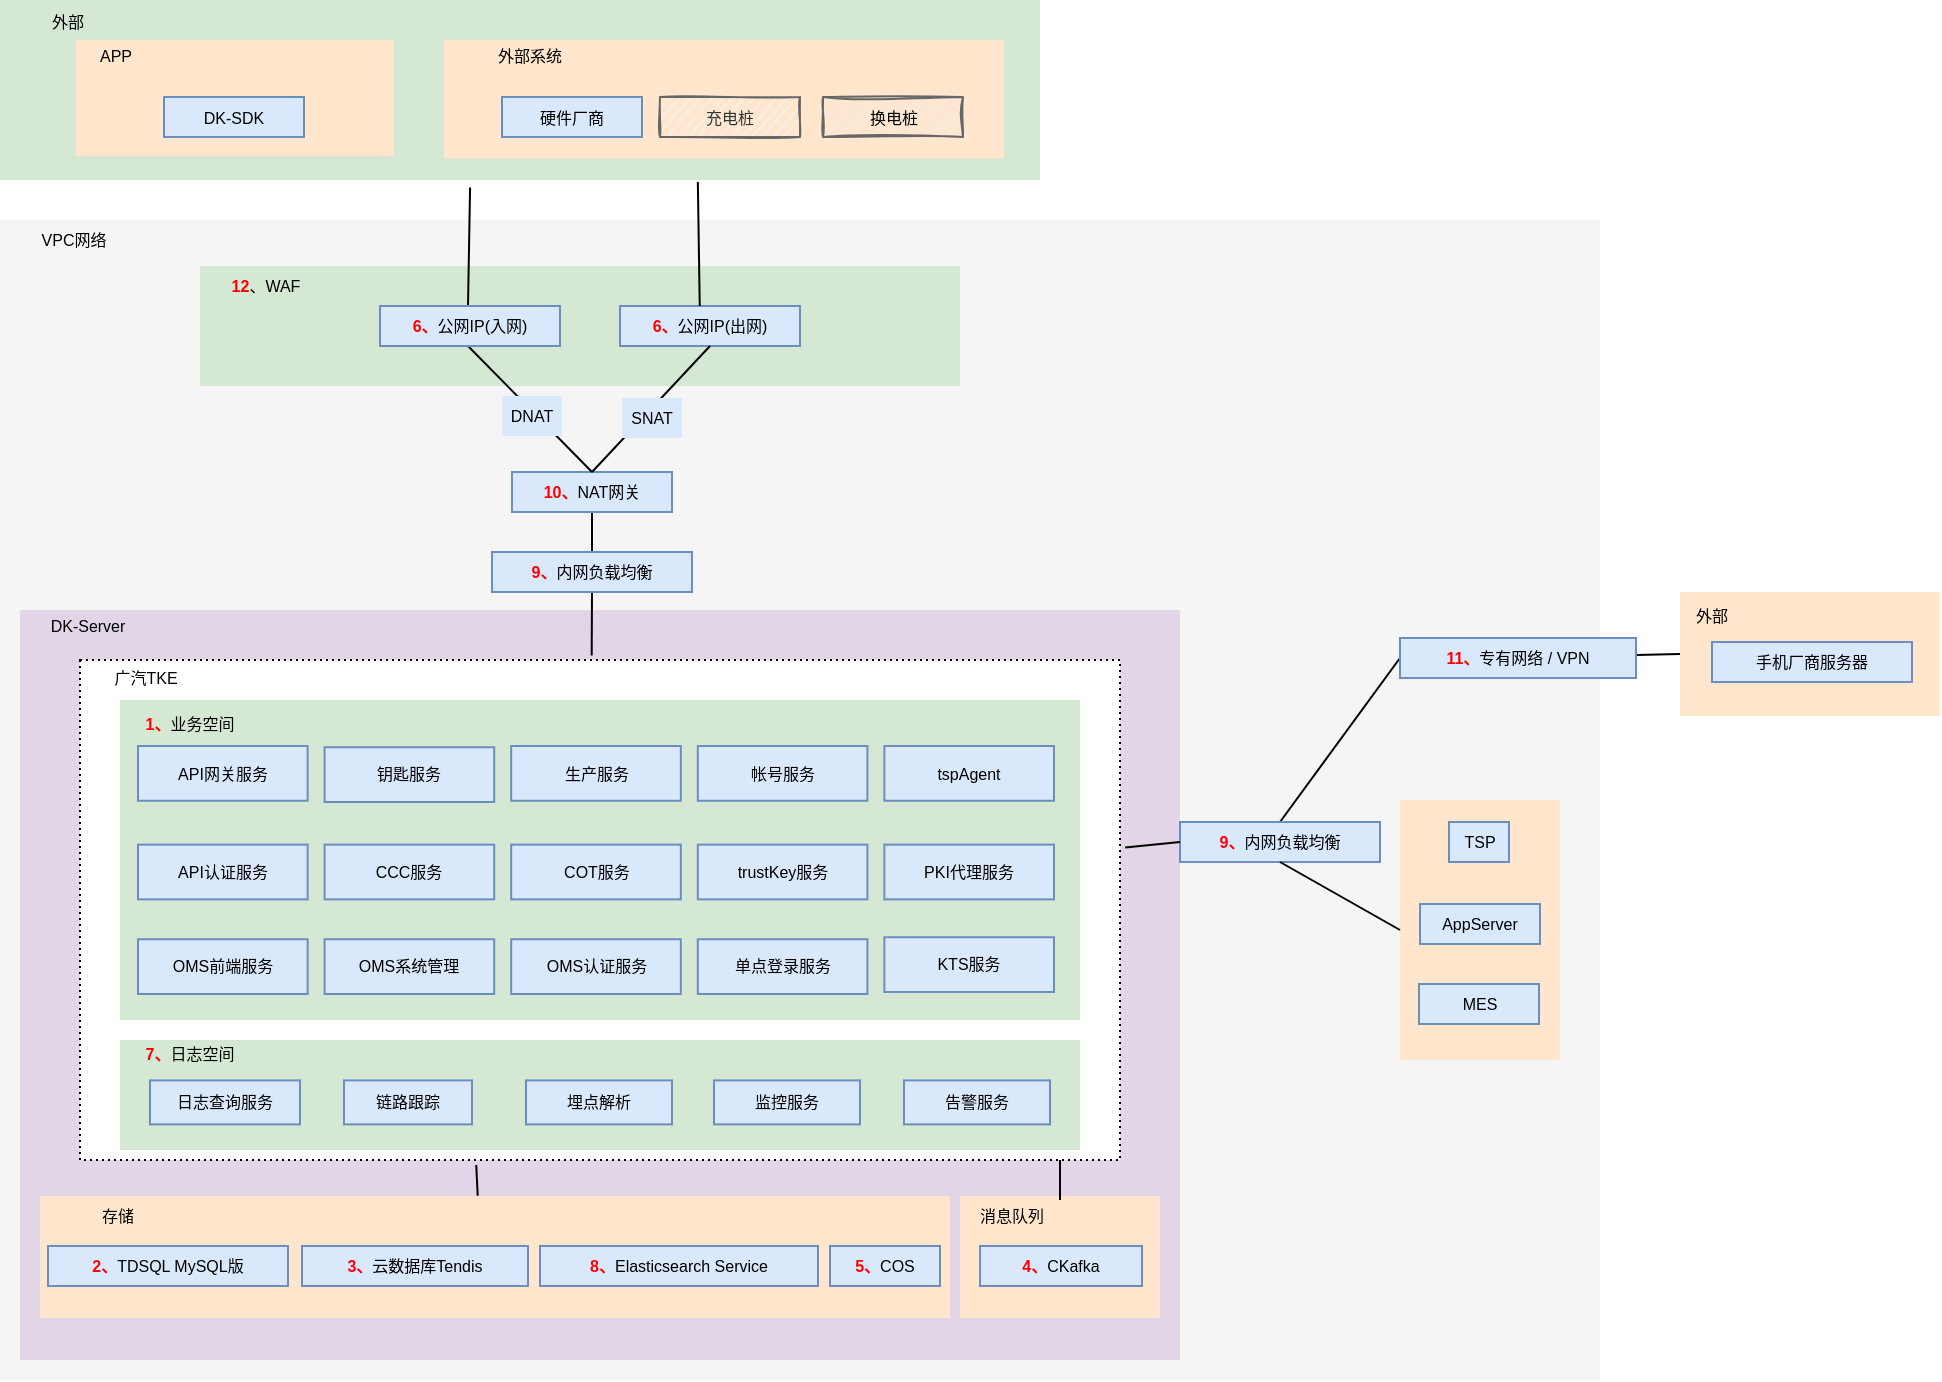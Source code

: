 <mxfile version="20.4.1" type="github">
  <diagram id="kQm1WyOccjyHnlNSDJr9" name="第 1 页">
    <mxGraphModel dx="1422" dy="761" grid="1" gridSize="10" guides="1" tooltips="1" connect="1" arrows="1" fold="1" page="1" pageScale="1" pageWidth="827" pageHeight="1169" math="0" shadow="0">
      <root>
        <mxCell id="0" />
        <mxCell id="1" parent="0" />
        <mxCell id="yK7P3pugAWHu_ZcFfTPJ-107" value="" style="rounded=0;whiteSpace=wrap;html=1;fillColor=#ffe6cc;strokeColor=none;fontSize=8;" vertex="1" parent="1">
          <mxGeometry x="1030" y="416" width="130" height="62" as="geometry" />
        </mxCell>
        <mxCell id="yK7P3pugAWHu_ZcFfTPJ-108" value="" style="rounded=0;whiteSpace=wrap;html=1;fillColor=#d5e8d4;strokeColor=none;fontSize=8;" vertex="1" parent="1">
          <mxGeometry x="190" y="120" width="520" height="90" as="geometry" />
        </mxCell>
        <mxCell id="yK7P3pugAWHu_ZcFfTPJ-109" value="" style="rounded=0;whiteSpace=wrap;html=1;fillColor=#f5f5f5;strokeColor=none;fontSize=8;fontColor=#333333;" vertex="1" parent="1">
          <mxGeometry x="190" y="230" width="800" height="580" as="geometry" />
        </mxCell>
        <mxCell id="yK7P3pugAWHu_ZcFfTPJ-110" value="" style="rounded=0;whiteSpace=wrap;html=1;dashed=1;dashPattern=1 2;fontSize=8;fillColor=#e1d5e7;strokeColor=none;" vertex="1" parent="1">
          <mxGeometry x="200" y="425" width="580" height="375" as="geometry" />
        </mxCell>
        <mxCell id="yK7P3pugAWHu_ZcFfTPJ-111" value="" style="rounded=0;whiteSpace=wrap;html=1;dashed=1;dashPattern=1 2;fontSize=8;" vertex="1" parent="1">
          <mxGeometry x="230" y="450" width="520" height="250" as="geometry" />
        </mxCell>
        <mxCell id="yK7P3pugAWHu_ZcFfTPJ-112" value="" style="rounded=0;whiteSpace=wrap;html=1;fillColor=#d5e8d4;strokeColor=none;fontSize=8;" vertex="1" parent="1">
          <mxGeometry x="290" y="253" width="380" height="60" as="geometry" />
        </mxCell>
        <mxCell id="yK7P3pugAWHu_ZcFfTPJ-113" value="" style="rounded=0;whiteSpace=wrap;html=1;fillColor=#ffe6cc;strokeColor=none;fontSize=8;" vertex="1" parent="1">
          <mxGeometry x="210" y="718" width="455" height="61" as="geometry" />
        </mxCell>
        <mxCell id="yK7P3pugAWHu_ZcFfTPJ-114" value="" style="endArrow=none;html=1;rounded=0;entryX=0.5;entryY=0;entryDx=0;entryDy=0;exitX=0.5;exitY=1;exitDx=0;exitDy=0;fontSize=8;" edge="1" parent="1" source="yK7P3pugAWHu_ZcFfTPJ-123" target="yK7P3pugAWHu_ZcFfTPJ-119">
          <mxGeometry width="50" height="50" relative="1" as="geometry">
            <mxPoint x="-10" y="550" as="sourcePoint" />
            <mxPoint x="90" y="548.93" as="targetPoint" />
          </mxGeometry>
        </mxCell>
        <mxCell id="yK7P3pugAWHu_ZcFfTPJ-115" value="&lt;font style=&quot;font-size: 8px;&quot;&gt;广汽TKE&lt;/font&gt;" style="rounded=0;whiteSpace=wrap;html=1;fillColor=none;strokeColor=none;fontSize=8;" vertex="1" parent="1">
          <mxGeometry x="230" y="449" width="66" height="20" as="geometry" />
        </mxCell>
        <mxCell id="yK7P3pugAWHu_ZcFfTPJ-116" value="" style="rounded=0;whiteSpace=wrap;html=1;fillColor=#d5e8d4;strokeColor=none;fontSize=8;" vertex="1" parent="1">
          <mxGeometry x="250" y="470" width="480" height="160" as="geometry" />
        </mxCell>
        <mxCell id="yK7P3pugAWHu_ZcFfTPJ-117" value="&lt;b&gt;&lt;font color=&quot;#ff0000&quot;&gt;1、&lt;/font&gt;&lt;/b&gt;业务空间" style="rounded=0;whiteSpace=wrap;html=1;fillColor=none;strokeColor=none;fontSize=8;" vertex="1" parent="1">
          <mxGeometry x="250" y="472" width="70" height="20" as="geometry" />
        </mxCell>
        <mxCell id="yK7P3pugAWHu_ZcFfTPJ-118" value="" style="endArrow=none;html=1;rounded=0;fontSize=8;entryX=0.492;entryY=-0.009;entryDx=0;entryDy=0;exitX=0.5;exitY=1;exitDx=0;exitDy=0;entryPerimeter=0;" edge="1" parent="1" source="yK7P3pugAWHu_ZcFfTPJ-119" target="yK7P3pugAWHu_ZcFfTPJ-111">
          <mxGeometry width="50" height="50" relative="1" as="geometry">
            <mxPoint x="120" y="547.83" as="sourcePoint" />
            <mxPoint x="214" y="548.05" as="targetPoint" />
          </mxGeometry>
        </mxCell>
        <mxCell id="yK7P3pugAWHu_ZcFfTPJ-119" value="&lt;b&gt;&lt;font color=&quot;#ff0000&quot;&gt;9、&lt;/font&gt;&lt;/b&gt;内网负载均衡" style="rounded=0;whiteSpace=wrap;html=1;fillColor=#dae8fc;strokeColor=#6c8ebf;fontSize=8;" vertex="1" parent="1">
          <mxGeometry x="436" y="396" width="100" height="20" as="geometry" />
        </mxCell>
        <mxCell id="yK7P3pugAWHu_ZcFfTPJ-120" value="外部" style="rounded=0;whiteSpace=wrap;html=1;strokeColor=none;fillColor=none;fontSize=8;" vertex="1" parent="1">
          <mxGeometry x="1017" y="418" width="58" height="20" as="geometry" />
        </mxCell>
        <mxCell id="yK7P3pugAWHu_ZcFfTPJ-121" value="" style="endArrow=none;html=1;rounded=0;entryX=0;entryY=0.5;entryDx=0;entryDy=0;fontSize=8;exitX=0.5;exitY=0;exitDx=0;exitDy=0;" edge="1" parent="1" source="yK7P3pugAWHu_ZcFfTPJ-189" target="yK7P3pugAWHu_ZcFfTPJ-206">
          <mxGeometry width="50" height="50" relative="1" as="geometry">
            <mxPoint x="810.004" y="591.25" as="sourcePoint" />
            <mxPoint x="814.86" y="590" as="targetPoint" />
          </mxGeometry>
        </mxCell>
        <mxCell id="yK7P3pugAWHu_ZcFfTPJ-122" value="" style="endArrow=none;html=1;rounded=0;fontSize=8;entryX=0;entryY=0.5;entryDx=0;entryDy=0;startArrow=none;" edge="1" parent="1" source="yK7P3pugAWHu_ZcFfTPJ-206" target="yK7P3pugAWHu_ZcFfTPJ-107">
          <mxGeometry width="50" height="50" relative="1" as="geometry">
            <mxPoint x="940" y="450" as="sourcePoint" />
            <mxPoint x="1057" y="561.5" as="targetPoint" />
          </mxGeometry>
        </mxCell>
        <mxCell id="yK7P3pugAWHu_ZcFfTPJ-123" value="&lt;b&gt;&lt;font color=&quot;#ff0000&quot;&gt;10、&lt;/font&gt;&lt;/b&gt;NAT网关" style="rounded=0;whiteSpace=wrap;html=1;fillColor=#dae8fc;strokeColor=#6c8ebf;fontSize=8;" vertex="1" parent="1">
          <mxGeometry x="446" y="356" width="80" height="20" as="geometry" />
        </mxCell>
        <mxCell id="yK7P3pugAWHu_ZcFfTPJ-124" value="" style="endArrow=none;html=1;rounded=0;entryX=0.5;entryY=0;entryDx=0;entryDy=0;exitX=0.5;exitY=1;exitDx=0;exitDy=0;fontSize=8;" edge="1" parent="1" target="yK7P3pugAWHu_ZcFfTPJ-123">
          <mxGeometry width="50" height="50" relative="1" as="geometry">
            <mxPoint x="424" y="293" as="sourcePoint" />
            <mxPoint x="-20" y="574.71" as="targetPoint" />
          </mxGeometry>
        </mxCell>
        <mxCell id="yK7P3pugAWHu_ZcFfTPJ-125" value="DNAT" style="edgeLabel;align=center;verticalAlign=middle;resizable=0;points=[];fontSize=20;fontFamily=Architects Daughter;labelBackgroundColor=default;html=1;fontColor=none;noLabel=1;" vertex="1" connectable="0" parent="yK7P3pugAWHu_ZcFfTPJ-124">
          <mxGeometry x="0.138" y="1" relative="1" as="geometry">
            <mxPoint as="offset" />
          </mxGeometry>
        </mxCell>
        <mxCell id="yK7P3pugAWHu_ZcFfTPJ-126" value="&lt;b&gt;&lt;font color=&quot;#ff0000&quot;&gt;6、&lt;/font&gt;&lt;/b&gt;公网IP(出网)" style="rounded=0;whiteSpace=wrap;html=1;fillColor=#dae8fc;strokeColor=#6c8ebf;fontSize=8;" vertex="1" parent="1">
          <mxGeometry x="500" y="273" width="90" height="20" as="geometry" />
        </mxCell>
        <mxCell id="yK7P3pugAWHu_ZcFfTPJ-127" value="" style="endArrow=none;html=1;rounded=0;exitX=0.5;exitY=1;exitDx=0;exitDy=0;entryX=0.5;entryY=0;entryDx=0;entryDy=0;fontSize=8;" edge="1" parent="1" source="yK7P3pugAWHu_ZcFfTPJ-126" target="yK7P3pugAWHu_ZcFfTPJ-123">
          <mxGeometry width="50" height="50" relative="1" as="geometry">
            <mxPoint x="-90" y="605" as="sourcePoint" />
            <mxPoint x="125" y="460" as="targetPoint" />
          </mxGeometry>
        </mxCell>
        <mxCell id="yK7P3pugAWHu_ZcFfTPJ-128" value="" style="endArrow=none;html=1;rounded=0;entryX=0.443;entryY=0;entryDx=0;entryDy=0;entryPerimeter=0;fontSize=8;exitX=0.671;exitY=1.011;exitDx=0;exitDy=0;exitPerimeter=0;" edge="1" parent="1" source="yK7P3pugAWHu_ZcFfTPJ-108" target="yK7P3pugAWHu_ZcFfTPJ-126">
          <mxGeometry width="50" height="50" relative="1" as="geometry">
            <mxPoint x="537" y="210" as="sourcePoint" />
            <mxPoint x="193" y="361" as="targetPoint" />
          </mxGeometry>
        </mxCell>
        <mxCell id="yK7P3pugAWHu_ZcFfTPJ-129" value="" style="endArrow=none;html=1;rounded=0;entryX=0.5;entryY=0;entryDx=0;entryDy=0;fontSize=8;exitX=0.452;exitY=1.042;exitDx=0;exitDy=0;exitPerimeter=0;" edge="1" parent="1" source="yK7P3pugAWHu_ZcFfTPJ-108">
          <mxGeometry width="50" height="50" relative="1" as="geometry">
            <mxPoint x="420" y="210" as="sourcePoint" />
            <mxPoint x="424" y="273" as="targetPoint" />
          </mxGeometry>
        </mxCell>
        <mxCell id="yK7P3pugAWHu_ZcFfTPJ-130" value="" style="endArrow=none;html=1;rounded=0;fontSize=8;exitX=0.381;exitY=1.01;exitDx=0;exitDy=0;exitPerimeter=0;entryX=0.481;entryY=-0.002;entryDx=0;entryDy=0;entryPerimeter=0;" edge="1" parent="1" source="yK7P3pugAWHu_ZcFfTPJ-111" target="yK7P3pugAWHu_ZcFfTPJ-113">
          <mxGeometry width="50" height="50" relative="1" as="geometry">
            <mxPoint x="480" y="690" as="sourcePoint" />
            <mxPoint x="430" y="720" as="targetPoint" />
          </mxGeometry>
        </mxCell>
        <mxCell id="yK7P3pugAWHu_ZcFfTPJ-131" value="存储" style="rounded=0;whiteSpace=wrap;html=1;strokeColor=none;fillColor=none;fontSize=8;" vertex="1" parent="1">
          <mxGeometry x="216" y="718" width="66" height="20" as="geometry" />
        </mxCell>
        <mxCell id="yK7P3pugAWHu_ZcFfTPJ-132" value="&lt;b&gt;&lt;font color=&quot;#ff0000&quot;&gt;8、&lt;/font&gt;&lt;/b&gt;Elasticsearch Service" style="rounded=0;whiteSpace=wrap;html=1;fillColor=#dae8fc;strokeColor=#6c8ebf;fontSize=8;" vertex="1" parent="1">
          <mxGeometry x="460" y="743" width="139" height="20" as="geometry" />
        </mxCell>
        <mxCell id="yK7P3pugAWHu_ZcFfTPJ-133" value="&lt;b&gt;&lt;font color=&quot;#ff0000&quot;&gt;2、&lt;/font&gt;&lt;/b&gt;TDSQL MySQL版" style="rounded=0;whiteSpace=wrap;html=1;fillColor=#dae8fc;strokeColor=#6c8ebf;fontSize=8;" vertex="1" parent="1">
          <mxGeometry x="214" y="743" width="120" height="20" as="geometry" />
        </mxCell>
        <mxCell id="yK7P3pugAWHu_ZcFfTPJ-134" value="&lt;b&gt;&lt;font color=&quot;#ff0000&quot;&gt;3、&lt;/font&gt;&lt;/b&gt;云数据库Tendis" style="rounded=0;whiteSpace=wrap;html=1;fillColor=#dae8fc;strokeColor=#6c8ebf;fontSize=8;" vertex="1" parent="1">
          <mxGeometry x="341" y="743" width="113" height="20" as="geometry" />
        </mxCell>
        <mxCell id="yK7P3pugAWHu_ZcFfTPJ-135" value="" style="group" vertex="1" connectable="0" parent="1">
          <mxGeometry x="259" y="498" width="487" height="177" as="geometry" />
        </mxCell>
        <mxCell id="yK7P3pugAWHu_ZcFfTPJ-136" value="API网关服务" style="rounded=0;whiteSpace=wrap;html=1;fillColor=#dae8fc;strokeColor=#6c8ebf;fontSize=8;verticalAlign=middle;flipH=1;" vertex="1" parent="yK7P3pugAWHu_ZcFfTPJ-135">
          <mxGeometry y="-5" width="84.815" height="27.368" as="geometry" />
        </mxCell>
        <mxCell id="yK7P3pugAWHu_ZcFfTPJ-137" value="API认证服务" style="rounded=0;whiteSpace=wrap;html=1;fillColor=#dae8fc;strokeColor=#6c8ebf;fontSize=8;verticalAlign=middle;flipH=1;" vertex="1" parent="yK7P3pugAWHu_ZcFfTPJ-135">
          <mxGeometry y="44.316" width="84.815" height="27.368" as="geometry" />
        </mxCell>
        <mxCell id="yK7P3pugAWHu_ZcFfTPJ-138" value="生产服务" style="rounded=0;whiteSpace=wrap;html=1;fillColor=#dae8fc;strokeColor=#6c8ebf;fontSize=8;verticalAlign=middle;" vertex="1" parent="yK7P3pugAWHu_ZcFfTPJ-135">
          <mxGeometry x="186.593" y="-5" width="84.815" height="27.368" as="geometry" />
        </mxCell>
        <mxCell id="yK7P3pugAWHu_ZcFfTPJ-139" value="帐号服务" style="rounded=0;whiteSpace=wrap;html=1;fillColor=#dae8fc;strokeColor=#6c8ebf;fontSize=8;verticalAlign=middle;" vertex="1" parent="yK7P3pugAWHu_ZcFfTPJ-135">
          <mxGeometry x="279.889" y="-5" width="84.815" height="27.368" as="geometry" />
        </mxCell>
        <mxCell id="yK7P3pugAWHu_ZcFfTPJ-140" value="tspAgent" style="rounded=0;whiteSpace=wrap;html=1;fillColor=#dae8fc;strokeColor=#6c8ebf;fontSize=8;verticalAlign=middle;" vertex="1" parent="yK7P3pugAWHu_ZcFfTPJ-135">
          <mxGeometry x="373.185" y="-5" width="84.815" height="27.368" as="geometry" />
        </mxCell>
        <mxCell id="yK7P3pugAWHu_ZcFfTPJ-141" value="OMS认证服务" style="rounded=0;whiteSpace=wrap;html=1;fillColor=#dae8fc;strokeColor=#6c8ebf;fontSize=8;verticalAlign=middle;" vertex="1" parent="yK7P3pugAWHu_ZcFfTPJ-135">
          <mxGeometry x="186.593" y="91.632" width="84.815" height="27.368" as="geometry" />
        </mxCell>
        <mxCell id="yK7P3pugAWHu_ZcFfTPJ-142" value="CCC服务" style="rounded=0;whiteSpace=wrap;html=1;fillColor=#dae8fc;strokeColor=#6c8ebf;fontSize=8;verticalAlign=middle;flipH=1;" vertex="1" parent="yK7P3pugAWHu_ZcFfTPJ-135">
          <mxGeometry x="93.296" y="44.316" width="84.815" height="27.368" as="geometry" />
        </mxCell>
        <mxCell id="yK7P3pugAWHu_ZcFfTPJ-143" value="COT服务" style="rounded=0;whiteSpace=wrap;html=1;fillColor=#dae8fc;strokeColor=#6c8ebf;fontSize=8;verticalAlign=middle;flipH=1;" vertex="1" parent="yK7P3pugAWHu_ZcFfTPJ-135">
          <mxGeometry x="186.593" y="44.316" width="84.815" height="27.368" as="geometry" />
        </mxCell>
        <mxCell id="yK7P3pugAWHu_ZcFfTPJ-144" value="钥匙服务" style="rounded=0;whiteSpace=wrap;html=1;fillColor=#dae8fc;strokeColor=#6c8ebf;fontSize=8;verticalAlign=middle;flipH=1;" vertex="1" parent="yK7P3pugAWHu_ZcFfTPJ-135">
          <mxGeometry x="93.295" y="-4.368" width="84.815" height="27.368" as="geometry" />
        </mxCell>
        <mxCell id="yK7P3pugAWHu_ZcFfTPJ-145" value="OMS前端服务" style="rounded=0;whiteSpace=wrap;html=1;fillColor=#dae8fc;strokeColor=#6c8ebf;fontSize=8;verticalAlign=middle;" vertex="1" parent="yK7P3pugAWHu_ZcFfTPJ-135">
          <mxGeometry y="91.632" width="84.815" height="27.368" as="geometry" />
        </mxCell>
        <mxCell id="yK7P3pugAWHu_ZcFfTPJ-146" value="单点登录服务" style="rounded=0;whiteSpace=wrap;html=1;fillColor=#dae8fc;strokeColor=#6c8ebf;fontSize=8;verticalAlign=middle;" vertex="1" parent="yK7P3pugAWHu_ZcFfTPJ-135">
          <mxGeometry x="279.889" y="91.632" width="84.815" height="27.368" as="geometry" />
        </mxCell>
        <mxCell id="yK7P3pugAWHu_ZcFfTPJ-147" value="OMS系统管理" style="rounded=0;whiteSpace=wrap;html=1;fillColor=#dae8fc;strokeColor=#6c8ebf;fontSize=8;verticalAlign=middle;" vertex="1" parent="yK7P3pugAWHu_ZcFfTPJ-135">
          <mxGeometry x="93.296" y="91.632" width="84.815" height="27.368" as="geometry" />
        </mxCell>
        <mxCell id="yK7P3pugAWHu_ZcFfTPJ-148" value="PKI代理服务" style="rounded=0;whiteSpace=wrap;html=1;fillColor=#dae8fc;strokeColor=#6c8ebf;fontSize=8;verticalAlign=middle;" vertex="1" parent="yK7P3pugAWHu_ZcFfTPJ-135">
          <mxGeometry x="373.185" y="44.316" width="84.815" height="27.368" as="geometry" />
        </mxCell>
        <mxCell id="yK7P3pugAWHu_ZcFfTPJ-149" value="trustKey服务" style="rounded=0;whiteSpace=wrap;html=1;fillColor=#dae8fc;strokeColor=#6c8ebf;fontSize=8;verticalAlign=middle;flipH=1;" vertex="1" parent="yK7P3pugAWHu_ZcFfTPJ-135">
          <mxGeometry x="279.889" y="44.316" width="84.815" height="27.368" as="geometry" />
        </mxCell>
        <mxCell id="yK7P3pugAWHu_ZcFfTPJ-165" value="KTS服务" style="rounded=0;whiteSpace=wrap;html=1;fillColor=#dae8fc;strokeColor=#6c8ebf;fontSize=8;verticalAlign=middle;" vertex="1" parent="yK7P3pugAWHu_ZcFfTPJ-135">
          <mxGeometry x="373.186" y="90.63" width="84.815" height="27.368" as="geometry" />
        </mxCell>
        <mxCell id="yK7P3pugAWHu_ZcFfTPJ-166" value="&lt;font style=&quot;font-size: 8px;&quot;&gt;VPC网络&lt;/font&gt;" style="rounded=0;whiteSpace=wrap;html=1;fillColor=none;strokeColor=none;fontSize=8;" vertex="1" parent="1">
          <mxGeometry x="194" y="230" width="66" height="20" as="geometry" />
        </mxCell>
        <mxCell id="yK7P3pugAWHu_ZcFfTPJ-167" value="&lt;font style=&quot;font-size: 8px;&quot;&gt;&lt;b&gt;&lt;font color=&quot;#ff0000&quot;&gt;12&lt;/font&gt;&lt;/b&gt;、WAF&lt;/font&gt;" style="rounded=0;whiteSpace=wrap;html=1;fillColor=none;strokeColor=none;fontSize=8;" vertex="1" parent="1">
          <mxGeometry x="290" y="253" width="66" height="20" as="geometry" />
        </mxCell>
        <mxCell id="yK7P3pugAWHu_ZcFfTPJ-168" value="" style="group" vertex="1" connectable="0" parent="1">
          <mxGeometry x="250" y="630" width="480" height="71.5" as="geometry" />
        </mxCell>
        <mxCell id="yK7P3pugAWHu_ZcFfTPJ-169" value="" style="rounded=0;whiteSpace=wrap;html=1;fillColor=#d5e8d4;strokeColor=none;fontSize=8;" vertex="1" parent="yK7P3pugAWHu_ZcFfTPJ-168">
          <mxGeometry y="10" width="480" height="55" as="geometry" />
        </mxCell>
        <mxCell id="yK7P3pugAWHu_ZcFfTPJ-170" value="日志查询服务" style="rounded=0;whiteSpace=wrap;html=1;fillColor=#dae8fc;strokeColor=#6c8ebf;fontSize=8;flipH=0;flipV=1;" vertex="1" parent="yK7P3pugAWHu_ZcFfTPJ-168">
          <mxGeometry x="15" y="30.2" width="75" height="22" as="geometry" />
        </mxCell>
        <mxCell id="yK7P3pugAWHu_ZcFfTPJ-171" value="&lt;b&gt;&lt;font color=&quot;#ff0000&quot;&gt;7、&lt;/font&gt;&lt;/b&gt;日志空间" style="rounded=0;whiteSpace=wrap;html=1;strokeColor=none;fillColor=none;fontSize=8;" vertex="1" parent="yK7P3pugAWHu_ZcFfTPJ-168">
          <mxGeometry y="6.2" width="70" height="22" as="geometry" />
        </mxCell>
        <mxCell id="yK7P3pugAWHu_ZcFfTPJ-172" value="链路跟踪" style="rounded=0;whiteSpace=wrap;html=1;fillColor=#dae8fc;strokeColor=#6c8ebf;fontSize=8;flipH=0;flipV=1;" vertex="1" parent="yK7P3pugAWHu_ZcFfTPJ-168">
          <mxGeometry x="112" y="30.2" width="64" height="22" as="geometry" />
        </mxCell>
        <mxCell id="yK7P3pugAWHu_ZcFfTPJ-173" value="告警服务" style="rounded=0;whiteSpace=wrap;html=1;fillColor=#dae8fc;strokeColor=#6c8ebf;fontSize=8;flipH=0;flipV=1;" vertex="1" parent="yK7P3pugAWHu_ZcFfTPJ-168">
          <mxGeometry x="392" y="30.2" width="73" height="22" as="geometry" />
        </mxCell>
        <mxCell id="yK7P3pugAWHu_ZcFfTPJ-174" value="埋点解析" style="rounded=0;whiteSpace=wrap;html=1;fillColor=#dae8fc;strokeColor=#6c8ebf;fontSize=8;flipH=0;flipV=1;" vertex="1" parent="yK7P3pugAWHu_ZcFfTPJ-168">
          <mxGeometry x="203" y="30.2" width="73" height="22" as="geometry" />
        </mxCell>
        <mxCell id="yK7P3pugAWHu_ZcFfTPJ-180" value="监控服务" style="rounded=0;whiteSpace=wrap;html=1;fillColor=#dae8fc;strokeColor=#6c8ebf;fontSize=8;flipH=0;flipV=1;" vertex="1" parent="yK7P3pugAWHu_ZcFfTPJ-168">
          <mxGeometry x="297" y="30.2" width="73" height="22" as="geometry" />
        </mxCell>
        <mxCell id="yK7P3pugAWHu_ZcFfTPJ-181" value="&lt;b&gt;&lt;font color=&quot;#ff0000&quot;&gt;5、&lt;/font&gt;&lt;/b&gt;COS" style="rounded=0;whiteSpace=wrap;html=1;fillColor=#dae8fc;strokeColor=#6c8ebf;fontSize=8;" vertex="1" parent="1">
          <mxGeometry x="605" y="743" width="55" height="20" as="geometry" />
        </mxCell>
        <mxCell id="yK7P3pugAWHu_ZcFfTPJ-182" value="" style="rounded=0;whiteSpace=wrap;html=1;fillColor=#ffe6cc;strokeColor=none;fontSize=8;" vertex="1" parent="1">
          <mxGeometry x="670" y="718" width="100" height="61" as="geometry" />
        </mxCell>
        <mxCell id="yK7P3pugAWHu_ZcFfTPJ-183" value="&lt;b&gt;&lt;font color=&quot;#ff0000&quot;&gt;4、&lt;/font&gt;&lt;/b&gt;CKafka" style="rounded=0;whiteSpace=wrap;html=1;fillColor=#dae8fc;strokeColor=#6c8ebf;fontSize=8;" vertex="1" parent="1">
          <mxGeometry x="680.02" y="743" width="81" height="20" as="geometry" />
        </mxCell>
        <mxCell id="yK7P3pugAWHu_ZcFfTPJ-184" value="消息队列" style="rounded=0;whiteSpace=wrap;html=1;strokeColor=none;fillColor=none;fontSize=8;" vertex="1" parent="1">
          <mxGeometry x="663" y="718" width="66" height="20" as="geometry" />
        </mxCell>
        <mxCell id="yK7P3pugAWHu_ZcFfTPJ-185" value="" style="endArrow=none;html=1;rounded=0;fontSize=8;" edge="1" parent="1">
          <mxGeometry width="50" height="50" relative="1" as="geometry">
            <mxPoint x="720" y="700" as="sourcePoint" />
            <mxPoint x="720" y="720" as="targetPoint" />
          </mxGeometry>
        </mxCell>
        <mxCell id="yK7P3pugAWHu_ZcFfTPJ-186" value="&lt;b&gt;&lt;font color=&quot;#ff0000&quot;&gt;6、&lt;/font&gt;&lt;/b&gt;公网IP(入网)" style="rounded=0;whiteSpace=wrap;html=1;fillColor=#dae8fc;strokeColor=#6c8ebf;fontSize=8;" vertex="1" parent="1">
          <mxGeometry x="380" y="273" width="90" height="20" as="geometry" />
        </mxCell>
        <mxCell id="yK7P3pugAWHu_ZcFfTPJ-187" value="DNAT" style="rounded=0;whiteSpace=wrap;html=1;fillColor=#dae8fc;strokeColor=none;fontSize=8;" vertex="1" parent="1">
          <mxGeometry x="441" y="318" width="30" height="20" as="geometry" />
        </mxCell>
        <mxCell id="yK7P3pugAWHu_ZcFfTPJ-188" value="SNAT" style="rounded=0;whiteSpace=wrap;html=1;fillColor=#dae8fc;strokeColor=none;fontSize=8;" vertex="1" parent="1">
          <mxGeometry x="501" y="319" width="30" height="20" as="geometry" />
        </mxCell>
        <mxCell id="yK7P3pugAWHu_ZcFfTPJ-189" value="&lt;b&gt;&lt;font color=&quot;#ff0000&quot;&gt;9、&lt;/font&gt;&lt;/b&gt;内网负载均衡" style="rounded=0;whiteSpace=wrap;html=1;fillColor=#dae8fc;strokeColor=#6c8ebf;fontSize=8;" vertex="1" parent="1">
          <mxGeometry x="780" y="531" width="100" height="20" as="geometry" />
        </mxCell>
        <mxCell id="yK7P3pugAWHu_ZcFfTPJ-190" value="" style="endArrow=none;html=1;rounded=0;fontSize=8;entryX=1.005;entryY=0.375;entryDx=0;entryDy=0;exitX=0;exitY=0.5;exitDx=0;exitDy=0;entryPerimeter=0;" edge="1" parent="1" source="yK7P3pugAWHu_ZcFfTPJ-189" target="yK7P3pugAWHu_ZcFfTPJ-111">
          <mxGeometry width="50" height="50" relative="1" as="geometry">
            <mxPoint x="639.04" y="416" as="sourcePoint" />
            <mxPoint x="639.04" y="440" as="targetPoint" />
          </mxGeometry>
        </mxCell>
        <mxCell id="yK7P3pugAWHu_ZcFfTPJ-191" value="外部" style="rounded=0;whiteSpace=wrap;html=1;fillColor=none;strokeColor=none;fontSize=8;" vertex="1" parent="1">
          <mxGeometry x="191" y="120.5" width="66" height="20" as="geometry" />
        </mxCell>
        <mxCell id="yK7P3pugAWHu_ZcFfTPJ-192" value="" style="rounded=0;whiteSpace=wrap;html=1;fillColor=#ffe6cc;strokeColor=none;fontSize=8;" vertex="1" parent="1">
          <mxGeometry x="228" y="140" width="159" height="58" as="geometry" />
        </mxCell>
        <mxCell id="yK7P3pugAWHu_ZcFfTPJ-193" value="DK-SDK" style="rounded=0;whiteSpace=wrap;html=1;fillColor=#dae8fc;strokeColor=#6c8ebf;fontSize=8;" vertex="1" parent="1">
          <mxGeometry x="272" y="168.5" width="70" height="20" as="geometry" />
        </mxCell>
        <mxCell id="yK7P3pugAWHu_ZcFfTPJ-194" value="" style="rounded=0;whiteSpace=wrap;html=1;fillColor=#ffe6cc;strokeColor=none;fontSize=8;" vertex="1" parent="1">
          <mxGeometry x="412" y="140" width="280" height="59.25" as="geometry" />
        </mxCell>
        <mxCell id="yK7P3pugAWHu_ZcFfTPJ-195" value="充电桩" style="rounded=0;whiteSpace=wrap;html=1;fillColor=#f5f5f5;strokeColor=#666666;fontSize=8;fontColor=#333333;shadow=0;sketch=1;" vertex="1" parent="1">
          <mxGeometry x="520" y="168.5" width="70" height="20" as="geometry" />
        </mxCell>
        <mxCell id="yK7P3pugAWHu_ZcFfTPJ-196" value="换电桩" style="rounded=0;whiteSpace=wrap;html=1;fillColor=#eeeeee;strokeColor=#666666;fontSize=8;sketch=1;" vertex="1" parent="1">
          <mxGeometry x="601.5" y="168.5" width="70" height="20" as="geometry" />
        </mxCell>
        <mxCell id="yK7P3pugAWHu_ZcFfTPJ-197" value="外部系统" style="rounded=0;whiteSpace=wrap;html=1;fillColor=none;strokeColor=none;fontSize=8;" vertex="1" parent="1">
          <mxGeometry x="422" y="137.5" width="66" height="20" as="geometry" />
        </mxCell>
        <mxCell id="yK7P3pugAWHu_ZcFfTPJ-198" value="APP" style="rounded=0;whiteSpace=wrap;html=1;fillColor=none;strokeColor=none;fontSize=8;" vertex="1" parent="1">
          <mxGeometry x="215" y="138" width="66" height="20" as="geometry" />
        </mxCell>
        <mxCell id="yK7P3pugAWHu_ZcFfTPJ-199" value="&lt;font style=&quot;font-size: 8px;&quot;&gt;DK-Server&lt;/font&gt;" style="rounded=0;whiteSpace=wrap;html=1;fillColor=none;strokeColor=none;fontSize=8;" vertex="1" parent="1">
          <mxGeometry x="201" y="423" width="66" height="20" as="geometry" />
        </mxCell>
        <mxCell id="yK7P3pugAWHu_ZcFfTPJ-200" value="" style="rounded=0;whiteSpace=wrap;html=1;fillColor=#ffe6cc;strokeColor=none;fontSize=8;" vertex="1" parent="1">
          <mxGeometry x="890" y="520" width="80" height="130" as="geometry" />
        </mxCell>
        <mxCell id="yK7P3pugAWHu_ZcFfTPJ-201" value="TSP" style="rounded=0;whiteSpace=wrap;html=1;fillColor=#dae8fc;strokeColor=#6c8ebf;fontSize=8;" vertex="1" parent="1">
          <mxGeometry x="914.5" y="531" width="30" height="20" as="geometry" />
        </mxCell>
        <mxCell id="yK7P3pugAWHu_ZcFfTPJ-202" value="AppServer" style="rounded=0;whiteSpace=wrap;html=1;fillColor=#dae8fc;strokeColor=#6c8ebf;fontSize=8;" vertex="1" parent="1">
          <mxGeometry x="900" y="572" width="60" height="20" as="geometry" />
        </mxCell>
        <mxCell id="yK7P3pugAWHu_ZcFfTPJ-203" value="" style="endArrow=none;html=1;rounded=0;entryX=0;entryY=0.5;entryDx=0;entryDy=0;fontSize=8;exitX=0.5;exitY=1;exitDx=0;exitDy=0;" edge="1" parent="1" source="yK7P3pugAWHu_ZcFfTPJ-189" target="yK7P3pugAWHu_ZcFfTPJ-200">
          <mxGeometry width="50" height="50" relative="1" as="geometry">
            <mxPoint x="860" y="540" as="sourcePoint" />
            <mxPoint x="888.5" y="620" as="targetPoint" />
          </mxGeometry>
        </mxCell>
        <mxCell id="yK7P3pugAWHu_ZcFfTPJ-204" value="硬件厂商" style="rounded=0;whiteSpace=wrap;html=1;fillColor=#dae8fc;strokeColor=#6c8ebf;fontSize=8;" vertex="1" parent="1">
          <mxGeometry x="441" y="168.5" width="70" height="20" as="geometry" />
        </mxCell>
        <mxCell id="yK7P3pugAWHu_ZcFfTPJ-205" value="MES" style="rounded=0;whiteSpace=wrap;html=1;fillColor=#dae8fc;strokeColor=#6c8ebf;fontSize=8;" vertex="1" parent="1">
          <mxGeometry x="899.5" y="612" width="60" height="20" as="geometry" />
        </mxCell>
        <mxCell id="yK7P3pugAWHu_ZcFfTPJ-206" value="&lt;b&gt;&lt;font color=&quot;#ff0000&quot;&gt;11、&lt;/font&gt;&lt;/b&gt;专有网络 / VPN" style="rounded=0;whiteSpace=wrap;html=1;fillColor=#dae8fc;strokeColor=#6c8ebf;fontSize=8;" vertex="1" parent="1">
          <mxGeometry x="890" y="439" width="118" height="20" as="geometry" />
        </mxCell>
        <mxCell id="yK7P3pugAWHu_ZcFfTPJ-212" value="手机厂商服务器" style="rounded=0;whiteSpace=wrap;html=1;fillColor=#dae8fc;strokeColor=#6c8ebf;fontSize=8;" vertex="1" parent="1">
          <mxGeometry x="1046" y="441" width="100" height="20" as="geometry" />
        </mxCell>
      </root>
    </mxGraphModel>
  </diagram>
</mxfile>
